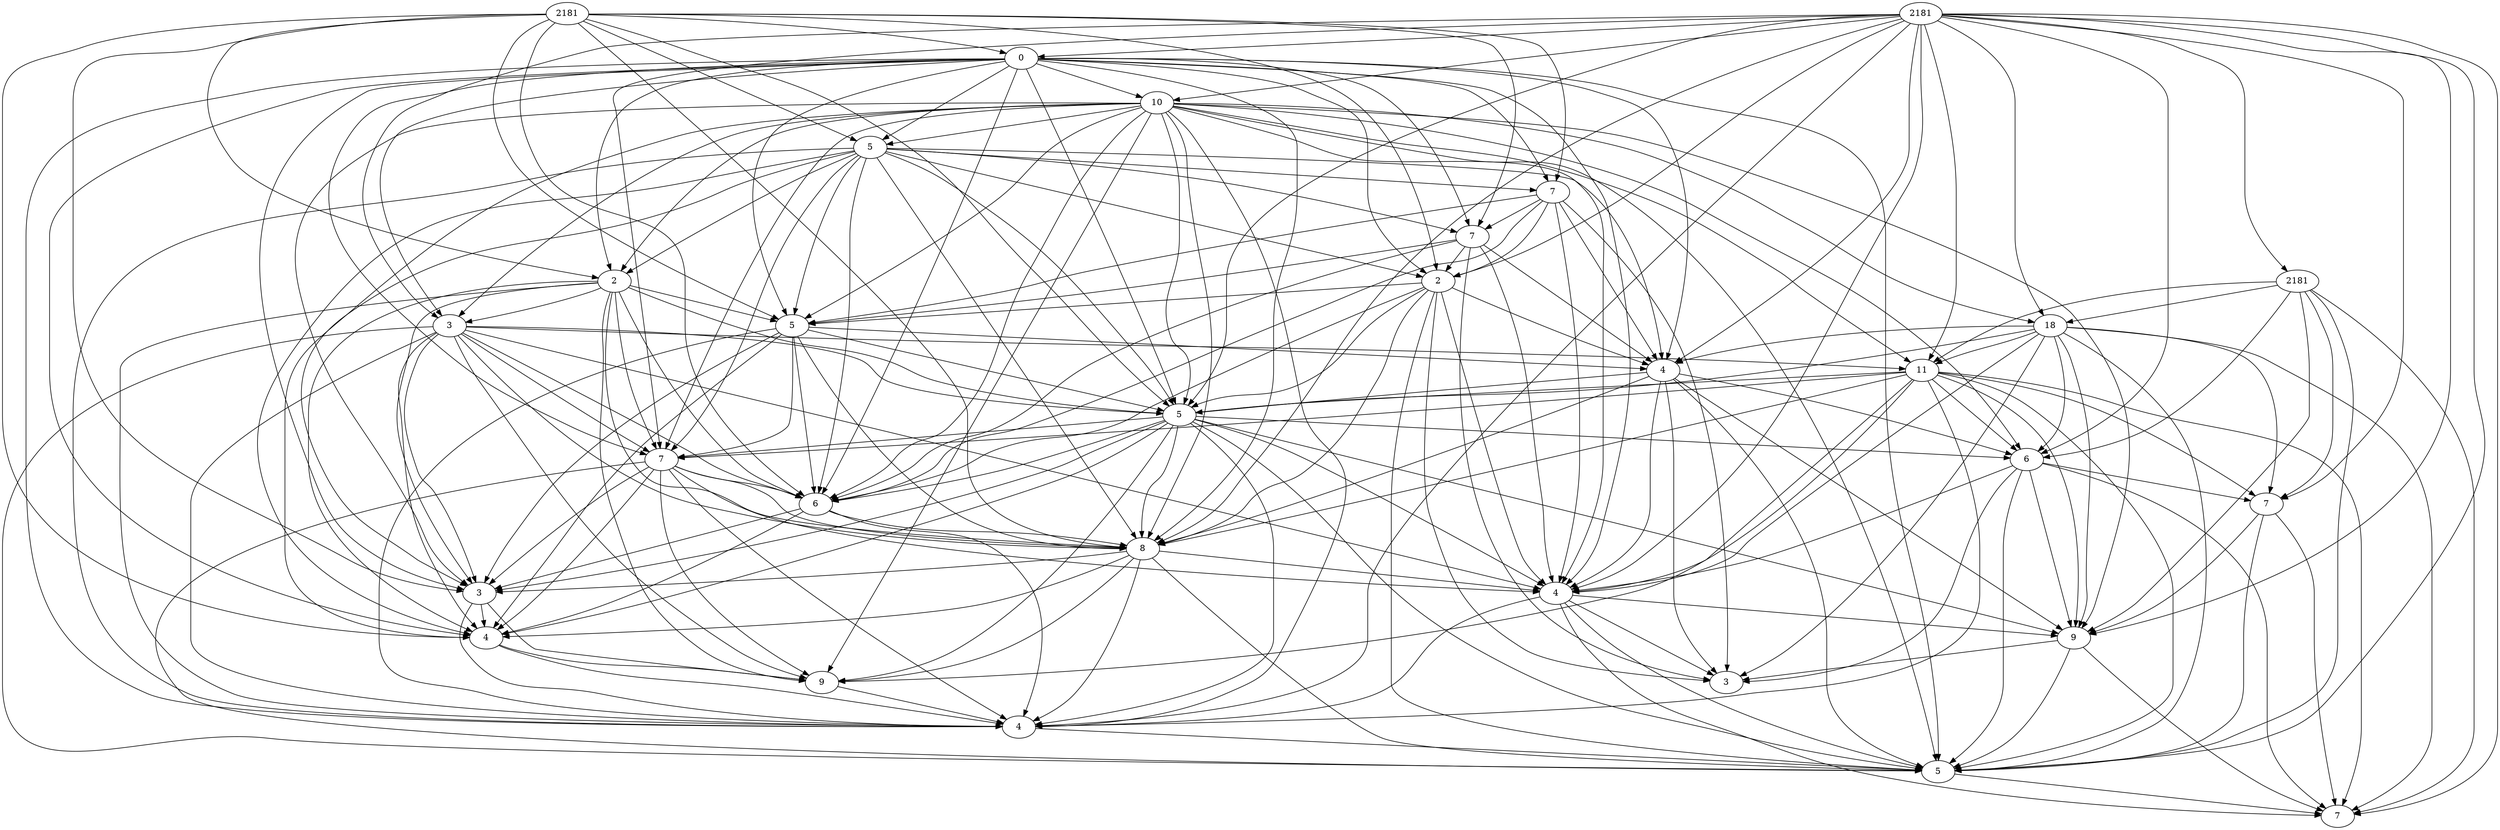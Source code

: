 digraph sample {
1->3
1->4
1->6
1->7
1->10
1->12
1->14
1->15
1->16
1->17
1->19
1->21
1->22
1->23
1->26
1->27
1->29
1->30
2->3
2->5
2->8
2->9
2->10
2->11
2->13
2->16
2->18
2->19
2->20
2->24
3->4
3->5
3->8
3->9
3->10
3->11
3->12
3->13
3->15
3->16
3->17
3->18
3->19
3->20
3->23
3->24
3->26
3->29
4->5
4->7
4->11
4->12
4->13
4->14
4->16
4->17
4->18
4->19
4->20
4->21
4->23
4->24
4->25
4->26
4->27
4->29
5->8
5->9
5->10
5->11
5->13
5->15
5->16
5->17
5->18
5->19
5->20
5->24
5->26
6->7
6->14
6->21
6->22
6->27
6->29
6->30
7->14
7->15
7->16
7->21
7->22
7->23
7->27
7->28
7->29
7->30
8->9
8->10
8->13
8->15
8->18
8->23
8->28
9->10
9->13
9->15
9->18
9->23
9->28
10->13
10->15
10->16
10->18
10->19
10->23
10->28
10->29
11->12
11->13
11->16
11->17
11->18
11->19
11->20
11->24
11->25
11->26
12->14
12->16
12->17
12->18
12->19
12->20
12->23
12->24
12->25
12->26
12->29
13->15
13->16
13->17
13->18
13->19
13->20
13->24
13->26
14->16
14->17
14->19
14->21
14->22
14->23
14->25
14->26
14->27
14->29
14->30
15->16
15->19
15->21
15->23
15->27
15->28
15->29
16->17
16->18
16->19
16->20
16->21
16->23
16->24
16->25
16->26
16->27
16->29
17->18
17->19
17->20
17->23
17->24
17->25
17->26
17->29
18->19
18->20
18->24
18->26
19->20
19->23
19->24
19->25
19->26
19->29
20->24
20->25
20->26
21->22
21->23
21->27
21->28
21->29
21->30
22->27
22->29
22->30
23->26
23->27
23->28
23->29
23->30
24->25
24->26
25->26
26->29
27->28
27->29
27->30
29->30
1 [label=2181]
2 [label=2181]
3 [label=0]
4 [label=10]
5 [label=5]
6 [label=2181]
7 [label=18]
8 [label=7]
9 [label=7]
10 [label=2]
11 [label=2]
12 [label=3]
13 [label=5]
14 [label=11]
15 [label=4]
16 [label=5]
17 [label=7]
18 [label=6]
19 [label=8]
20 [label=3]
21 [label=6]
22 [label=7]
23 [label=4]
24 [label=4]
25 [label=9]
26 [label=4]
27 [label=9]
28 [label=3]
29 [label=5]
30 [label=7]
}